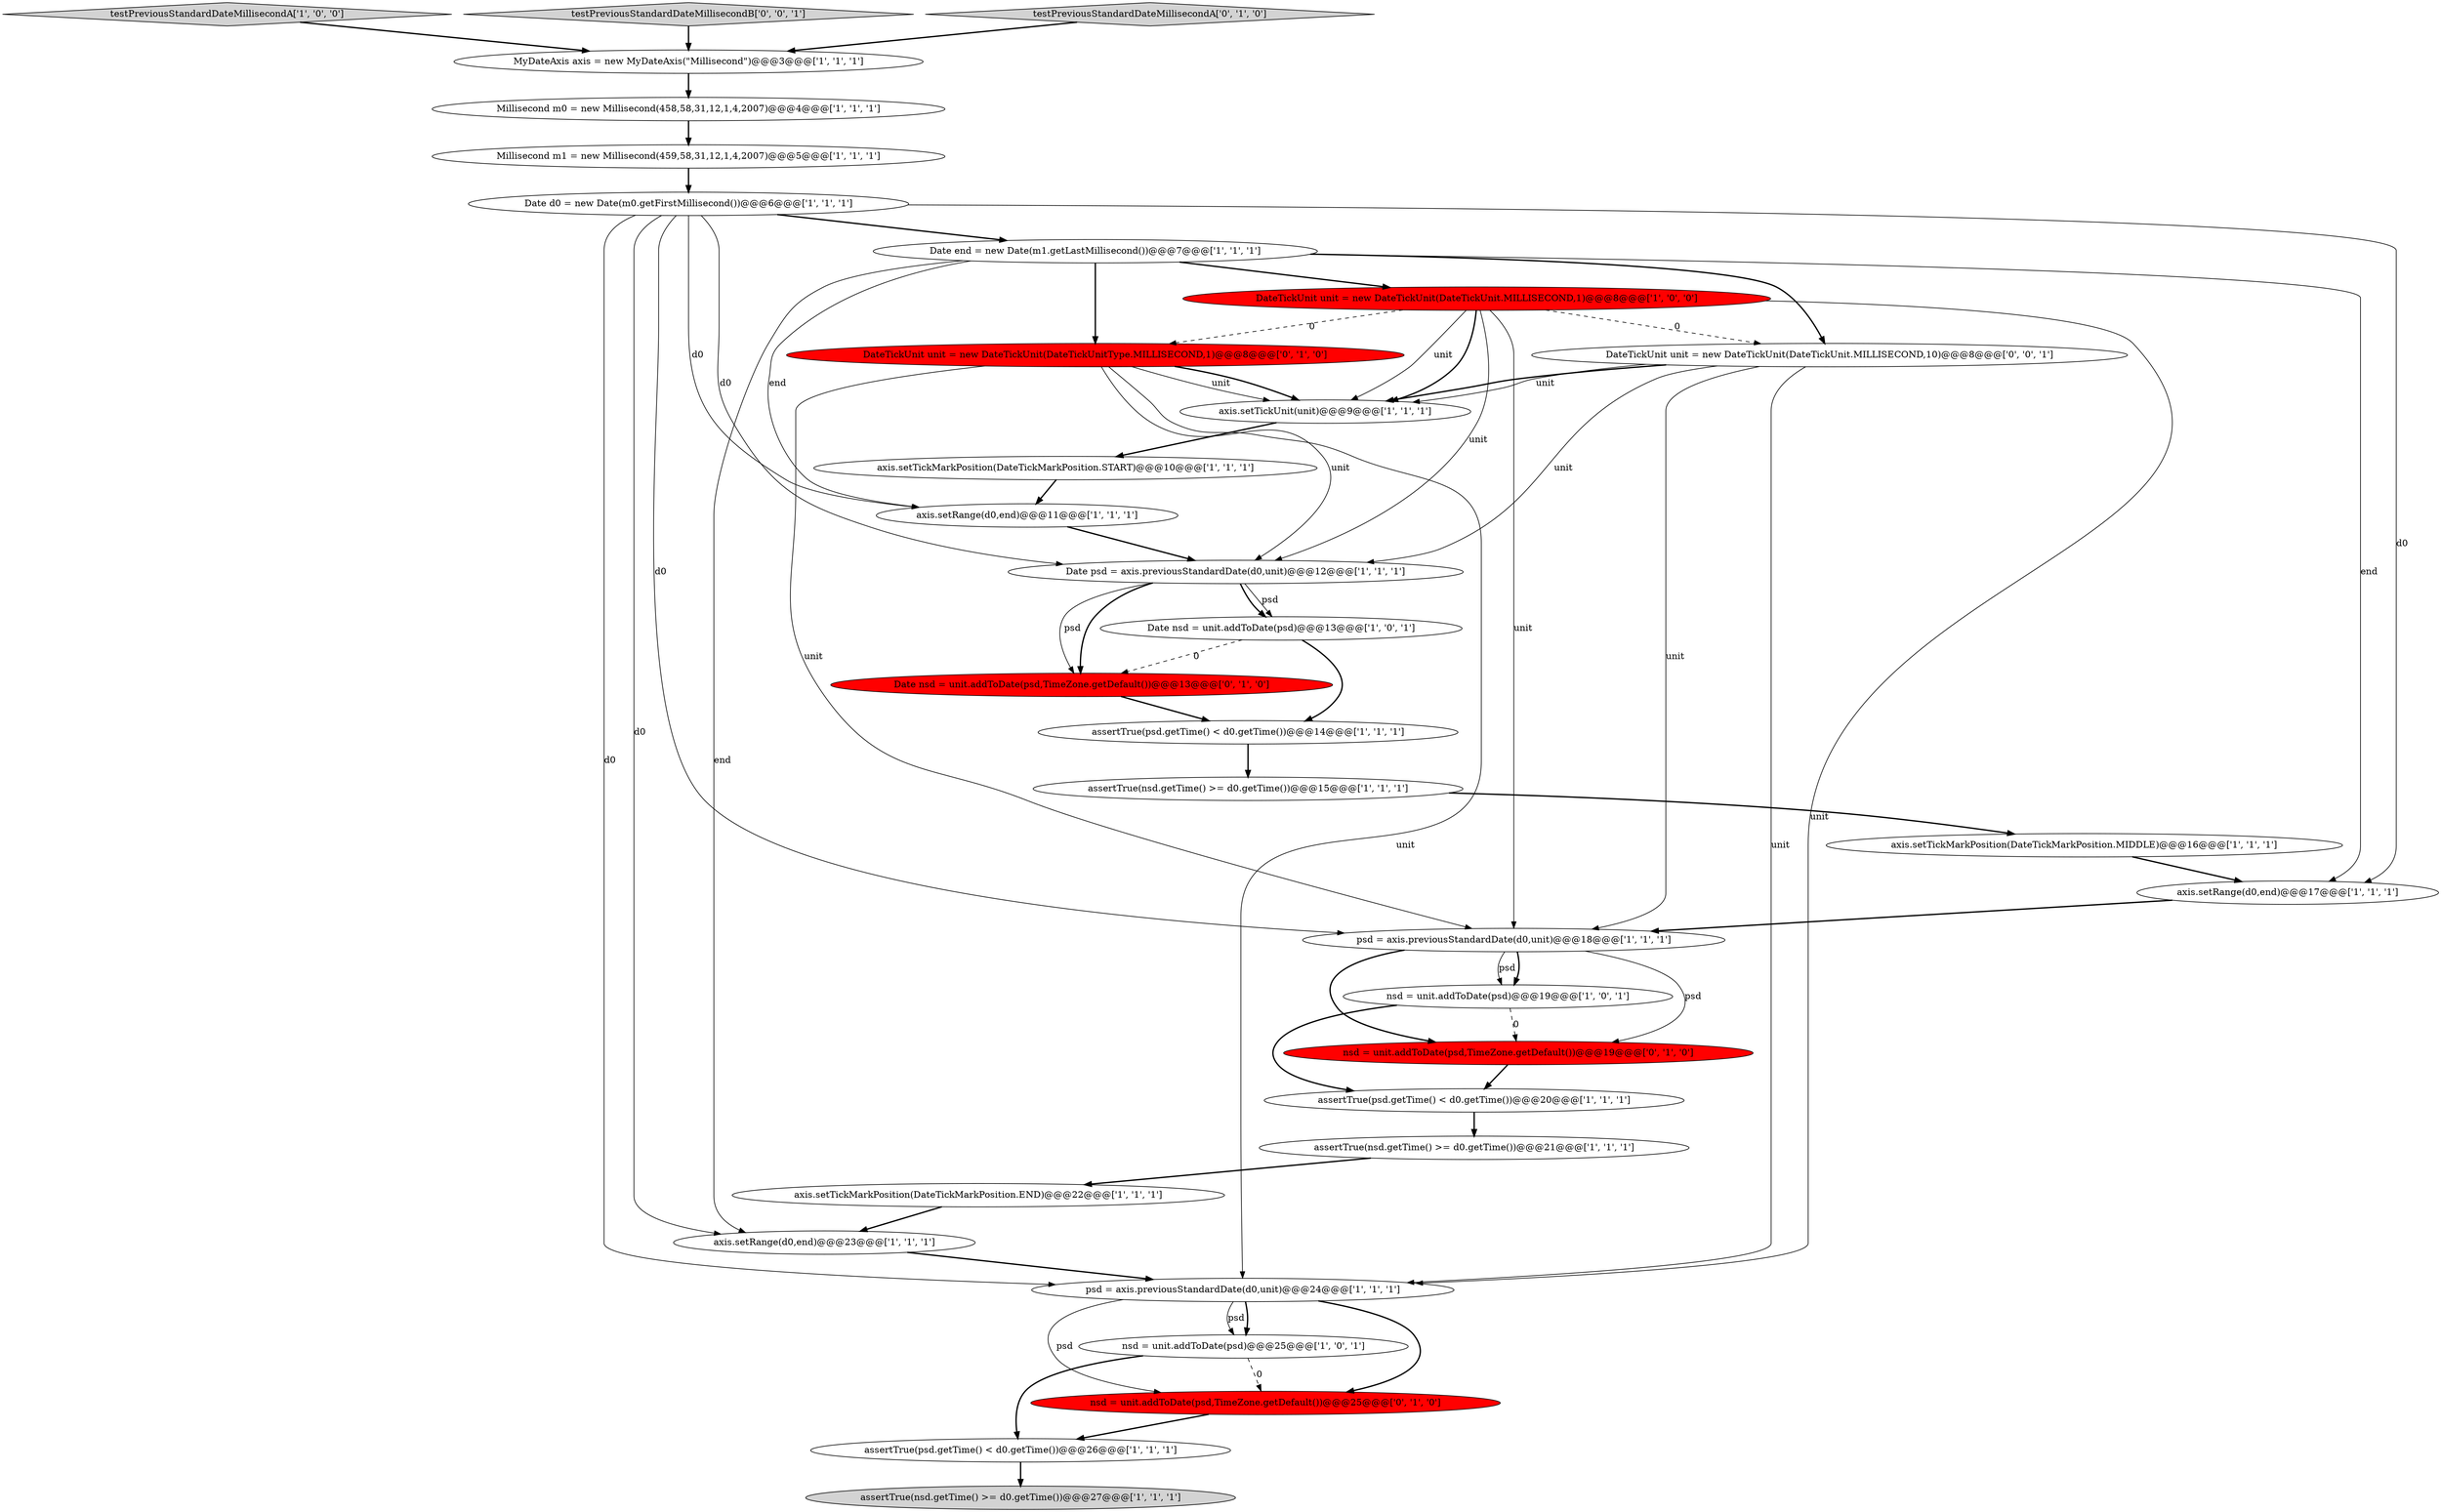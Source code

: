digraph {
14 [style = filled, label = "assertTrue(nsd.getTime() >= d0.getTime())@@@15@@@['1', '1', '1']", fillcolor = white, shape = ellipse image = "AAA0AAABBB1BBB"];
12 [style = filled, label = "Date psd = axis.previousStandardDate(d0,unit)@@@12@@@['1', '1', '1']", fillcolor = white, shape = ellipse image = "AAA0AAABBB1BBB"];
31 [style = filled, label = "DateTickUnit unit = new DateTickUnit(DateTickUnit.MILLISECOND,10)@@@8@@@['0', '0', '1']", fillcolor = white, shape = ellipse image = "AAA0AAABBB3BBB"];
5 [style = filled, label = "Millisecond m0 = new Millisecond(458,58,31,12,1,4,2007)@@@4@@@['1', '1', '1']", fillcolor = white, shape = ellipse image = "AAA0AAABBB1BBB"];
29 [style = filled, label = "nsd = unit.addToDate(psd,TimeZone.getDefault())@@@19@@@['0', '1', '0']", fillcolor = red, shape = ellipse image = "AAA1AAABBB2BBB"];
22 [style = filled, label = "psd = axis.previousStandardDate(d0,unit)@@@24@@@['1', '1', '1']", fillcolor = white, shape = ellipse image = "AAA0AAABBB1BBB"];
20 [style = filled, label = "assertTrue(psd.getTime() < d0.getTime())@@@26@@@['1', '1', '1']", fillcolor = white, shape = ellipse image = "AAA0AAABBB1BBB"];
8 [style = filled, label = "assertTrue(nsd.getTime() >= d0.getTime())@@@21@@@['1', '1', '1']", fillcolor = white, shape = ellipse image = "AAA0AAABBB1BBB"];
30 [style = filled, label = "nsd = unit.addToDate(psd,TimeZone.getDefault())@@@25@@@['0', '1', '0']", fillcolor = red, shape = ellipse image = "AAA1AAABBB2BBB"];
18 [style = filled, label = "axis.setRange(d0,end)@@@23@@@['1', '1', '1']", fillcolor = white, shape = ellipse image = "AAA0AAABBB1BBB"];
7 [style = filled, label = "testPreviousStandardDateMillisecondA['1', '0', '0']", fillcolor = lightgray, shape = diamond image = "AAA0AAABBB1BBB"];
3 [style = filled, label = "MyDateAxis axis = new MyDateAxis(\"Millisecond\")@@@3@@@['1', '1', '1']", fillcolor = white, shape = ellipse image = "AAA0AAABBB1BBB"];
15 [style = filled, label = "nsd = unit.addToDate(psd)@@@19@@@['1', '0', '1']", fillcolor = white, shape = ellipse image = "AAA0AAABBB1BBB"];
24 [style = filled, label = "DateTickUnit unit = new DateTickUnit(DateTickUnit.MILLISECOND,1)@@@8@@@['1', '0', '0']", fillcolor = red, shape = ellipse image = "AAA1AAABBB1BBB"];
6 [style = filled, label = "Date d0 = new Date(m0.getFirstMillisecond())@@@6@@@['1', '1', '1']", fillcolor = white, shape = ellipse image = "AAA0AAABBB1BBB"];
26 [style = filled, label = "DateTickUnit unit = new DateTickUnit(DateTickUnitType.MILLISECOND,1)@@@8@@@['0', '1', '0']", fillcolor = red, shape = ellipse image = "AAA1AAABBB2BBB"];
2 [style = filled, label = "axis.setRange(d0,end)@@@11@@@['1', '1', '1']", fillcolor = white, shape = ellipse image = "AAA0AAABBB1BBB"];
21 [style = filled, label = "psd = axis.previousStandardDate(d0,unit)@@@18@@@['1', '1', '1']", fillcolor = white, shape = ellipse image = "AAA0AAABBB1BBB"];
10 [style = filled, label = "assertTrue(psd.getTime() < d0.getTime())@@@20@@@['1', '1', '1']", fillcolor = white, shape = ellipse image = "AAA0AAABBB1BBB"];
32 [style = filled, label = "testPreviousStandardDateMillisecondB['0', '0', '1']", fillcolor = lightgray, shape = diamond image = "AAA0AAABBB3BBB"];
0 [style = filled, label = "Date end = new Date(m1.getLastMillisecond())@@@7@@@['1', '1', '1']", fillcolor = white, shape = ellipse image = "AAA0AAABBB1BBB"];
4 [style = filled, label = "axis.setRange(d0,end)@@@17@@@['1', '1', '1']", fillcolor = white, shape = ellipse image = "AAA0AAABBB1BBB"];
1 [style = filled, label = "axis.setTickMarkPosition(DateTickMarkPosition.START)@@@10@@@['1', '1', '1']", fillcolor = white, shape = ellipse image = "AAA0AAABBB1BBB"];
28 [style = filled, label = "Date nsd = unit.addToDate(psd,TimeZone.getDefault())@@@13@@@['0', '1', '0']", fillcolor = red, shape = ellipse image = "AAA1AAABBB2BBB"];
25 [style = filled, label = "assertTrue(psd.getTime() < d0.getTime())@@@14@@@['1', '1', '1']", fillcolor = white, shape = ellipse image = "AAA0AAABBB1BBB"];
27 [style = filled, label = "testPreviousStandardDateMillisecondA['0', '1', '0']", fillcolor = lightgray, shape = diamond image = "AAA0AAABBB2BBB"];
13 [style = filled, label = "axis.setTickUnit(unit)@@@9@@@['1', '1', '1']", fillcolor = white, shape = ellipse image = "AAA0AAABBB1BBB"];
9 [style = filled, label = "nsd = unit.addToDate(psd)@@@25@@@['1', '0', '1']", fillcolor = white, shape = ellipse image = "AAA0AAABBB1BBB"];
11 [style = filled, label = "Millisecond m1 = new Millisecond(459,58,31,12,1,4,2007)@@@5@@@['1', '1', '1']", fillcolor = white, shape = ellipse image = "AAA0AAABBB1BBB"];
23 [style = filled, label = "assertTrue(nsd.getTime() >= d0.getTime())@@@27@@@['1', '1', '1']", fillcolor = lightgray, shape = ellipse image = "AAA0AAABBB1BBB"];
19 [style = filled, label = "Date nsd = unit.addToDate(psd)@@@13@@@['1', '0', '1']", fillcolor = white, shape = ellipse image = "AAA0AAABBB1BBB"];
17 [style = filled, label = "axis.setTickMarkPosition(DateTickMarkPosition.MIDDLE)@@@16@@@['1', '1', '1']", fillcolor = white, shape = ellipse image = "AAA0AAABBB1BBB"];
16 [style = filled, label = "axis.setTickMarkPosition(DateTickMarkPosition.END)@@@22@@@['1', '1', '1']", fillcolor = white, shape = ellipse image = "AAA0AAABBB1BBB"];
6->2 [style = solid, label="d0"];
8->16 [style = bold, label=""];
24->21 [style = solid, label="unit"];
15->10 [style = bold, label=""];
16->18 [style = bold, label=""];
6->21 [style = solid, label="d0"];
0->26 [style = bold, label=""];
12->28 [style = bold, label=""];
24->12 [style = solid, label="unit"];
12->19 [style = solid, label="psd"];
6->18 [style = solid, label="d0"];
30->20 [style = bold, label=""];
0->18 [style = solid, label="end"];
21->15 [style = bold, label=""];
31->13 [style = bold, label=""];
11->6 [style = bold, label=""];
22->9 [style = bold, label=""];
27->3 [style = bold, label=""];
26->22 [style = solid, label="unit"];
4->21 [style = bold, label=""];
31->13 [style = solid, label="unit"];
31->12 [style = solid, label="unit"];
14->17 [style = bold, label=""];
9->20 [style = bold, label=""];
6->0 [style = bold, label=""];
21->29 [style = solid, label="psd"];
25->14 [style = bold, label=""];
15->29 [style = dashed, label="0"];
0->4 [style = solid, label="end"];
22->30 [style = bold, label=""];
13->1 [style = bold, label=""];
19->25 [style = bold, label=""];
2->12 [style = bold, label=""];
7->3 [style = bold, label=""];
26->13 [style = bold, label=""];
6->12 [style = solid, label="d0"];
6->22 [style = solid, label="d0"];
3->5 [style = bold, label=""];
21->15 [style = solid, label="psd"];
18->22 [style = bold, label=""];
21->29 [style = bold, label=""];
24->26 [style = dashed, label="0"];
20->23 [style = bold, label=""];
10->8 [style = bold, label=""];
22->9 [style = solid, label="psd"];
26->12 [style = solid, label="unit"];
26->21 [style = solid, label="unit"];
24->22 [style = solid, label="unit"];
26->13 [style = solid, label="unit"];
24->13 [style = solid, label="unit"];
0->24 [style = bold, label=""];
19->28 [style = dashed, label="0"];
24->31 [style = dashed, label="0"];
28->25 [style = bold, label=""];
22->30 [style = solid, label="psd"];
29->10 [style = bold, label=""];
31->21 [style = solid, label="unit"];
31->22 [style = solid, label="unit"];
5->11 [style = bold, label=""];
1->2 [style = bold, label=""];
12->19 [style = bold, label=""];
32->3 [style = bold, label=""];
17->4 [style = bold, label=""];
9->30 [style = dashed, label="0"];
0->2 [style = solid, label="end"];
0->31 [style = bold, label=""];
12->28 [style = solid, label="psd"];
24->13 [style = bold, label=""];
6->4 [style = solid, label="d0"];
}
